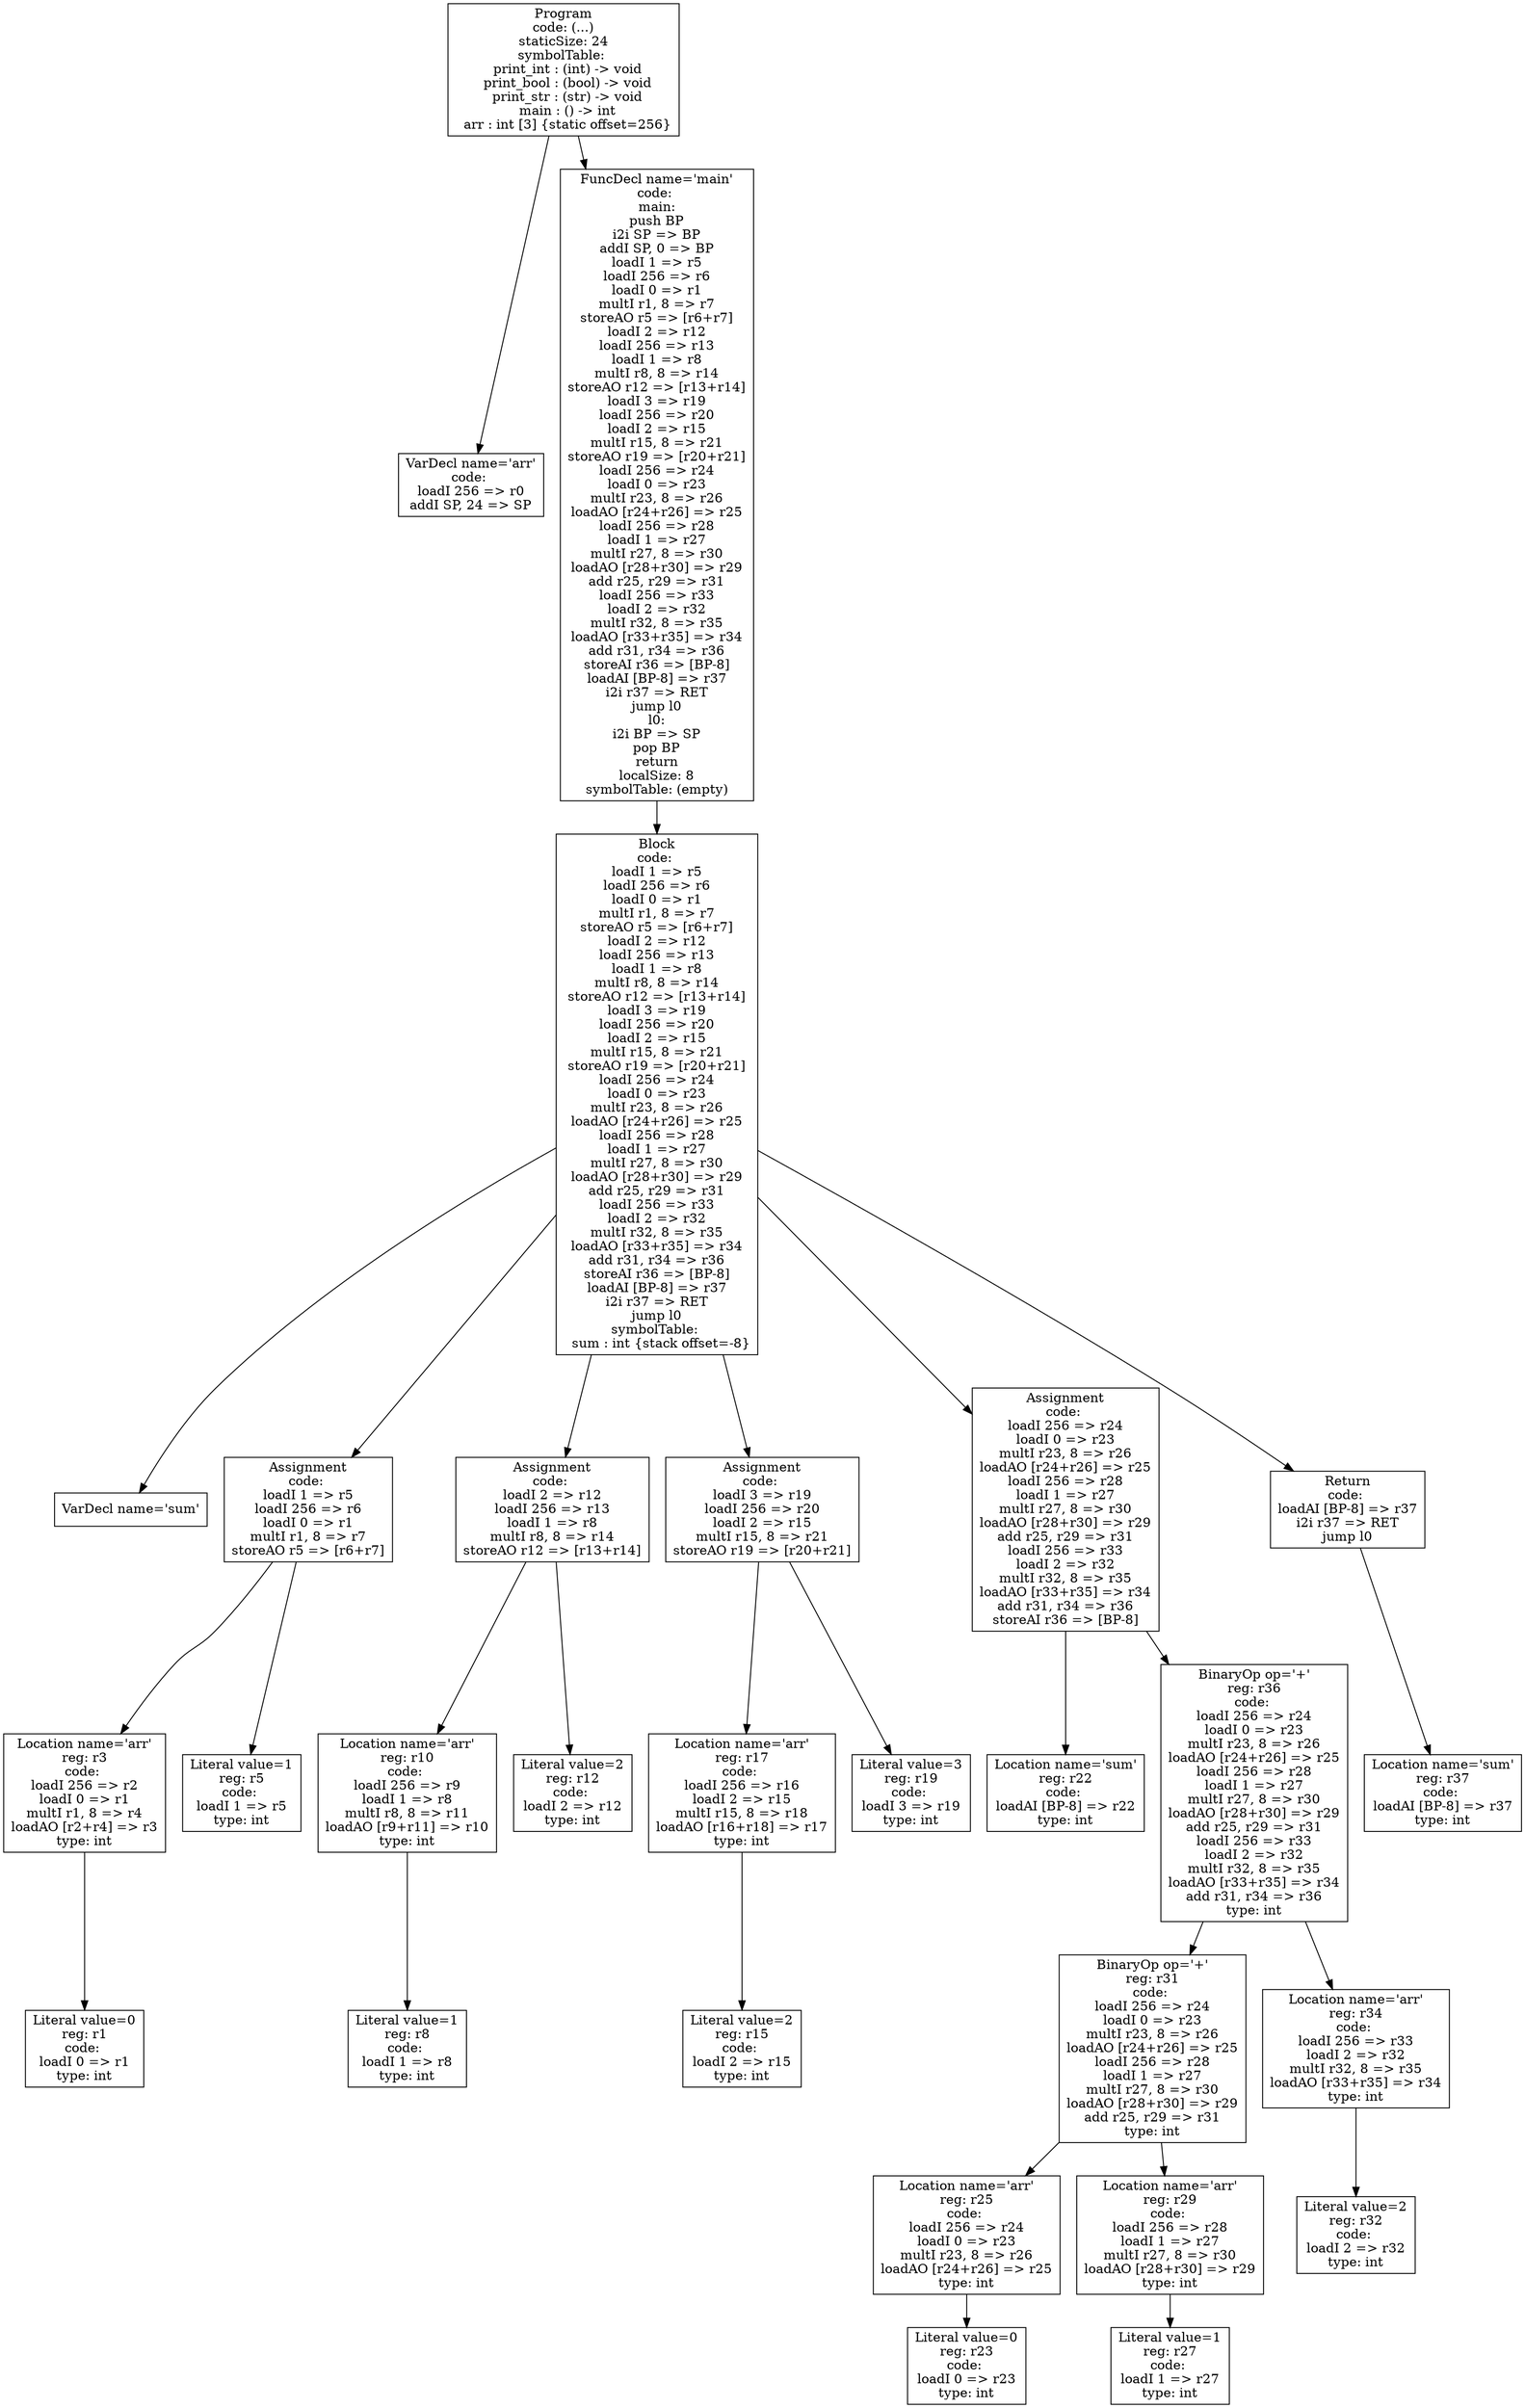 digraph AST {
1 [shape=box, label="VarDecl name='arr'\ncode: \nloadI 256 => r0\naddI SP, 24 => SP"];
4 [shape=box, label="VarDecl name='sum'"];
7 [shape=box, label="Literal value=0\nreg: r1\ncode: \nloadI 0 => r1\ntype: int"];
6 [shape=box, label="Location name='arr'\nreg: r3\ncode: \nloadI 256 => r2\nloadI 0 => r1\nmultI r1, 8 => r4\nloadAO [r2+r4] => r3\ntype: int"];
6 -> 7;
8 [shape=box, label="Literal value=1\nreg: r5\ncode: \nloadI 1 => r5\ntype: int"];
5 [shape=box, label="Assignment\ncode: \nloadI 1 => r5\nloadI 256 => r6\nloadI 0 => r1\nmultI r1, 8 => r7\nstoreAO r5 => [r6+r7]"];
5 -> 6;
5 -> 8;
11 [shape=box, label="Literal value=1\nreg: r8\ncode: \nloadI 1 => r8\ntype: int"];
10 [shape=box, label="Location name='arr'\nreg: r10\ncode: \nloadI 256 => r9\nloadI 1 => r8\nmultI r8, 8 => r11\nloadAO [r9+r11] => r10\ntype: int"];
10 -> 11;
12 [shape=box, label="Literal value=2\nreg: r12\ncode: \nloadI 2 => r12\ntype: int"];
9 [shape=box, label="Assignment\ncode: \nloadI 2 => r12\nloadI 256 => r13\nloadI 1 => r8\nmultI r8, 8 => r14\nstoreAO r12 => [r13+r14]"];
9 -> 10;
9 -> 12;
15 [shape=box, label="Literal value=2\nreg: r15\ncode: \nloadI 2 => r15\ntype: int"];
14 [shape=box, label="Location name='arr'\nreg: r17\ncode: \nloadI 256 => r16\nloadI 2 => r15\nmultI r15, 8 => r18\nloadAO [r16+r18] => r17\ntype: int"];
14 -> 15;
16 [shape=box, label="Literal value=3\nreg: r19\ncode: \nloadI 3 => r19\ntype: int"];
13 [shape=box, label="Assignment\ncode: \nloadI 3 => r19\nloadI 256 => r20\nloadI 2 => r15\nmultI r15, 8 => r21\nstoreAO r19 => [r20+r21]"];
13 -> 14;
13 -> 16;
18 [shape=box, label="Location name='sum'\nreg: r22\ncode: \nloadAI [BP-8] => r22\ntype: int"];
22 [shape=box, label="Literal value=0\nreg: r23\ncode: \nloadI 0 => r23\ntype: int"];
21 [shape=box, label="Location name='arr'\nreg: r25\ncode: \nloadI 256 => r24\nloadI 0 => r23\nmultI r23, 8 => r26\nloadAO [r24+r26] => r25\ntype: int"];
21 -> 22;
24 [shape=box, label="Literal value=1\nreg: r27\ncode: \nloadI 1 => r27\ntype: int"];
23 [shape=box, label="Location name='arr'\nreg: r29\ncode: \nloadI 256 => r28\nloadI 1 => r27\nmultI r27, 8 => r30\nloadAO [r28+r30] => r29\ntype: int"];
23 -> 24;
20 [shape=box, label="BinaryOp op='+'\nreg: r31\ncode: \nloadI 256 => r24\nloadI 0 => r23\nmultI r23, 8 => r26\nloadAO [r24+r26] => r25\nloadI 256 => r28\nloadI 1 => r27\nmultI r27, 8 => r30\nloadAO [r28+r30] => r29\nadd r25, r29 => r31\ntype: int"];
20 -> 21;
20 -> 23;
26 [shape=box, label="Literal value=2\nreg: r32\ncode: \nloadI 2 => r32\ntype: int"];
25 [shape=box, label="Location name='arr'\nreg: r34\ncode: \nloadI 256 => r33\nloadI 2 => r32\nmultI r32, 8 => r35\nloadAO [r33+r35] => r34\ntype: int"];
25 -> 26;
19 [shape=box, label="BinaryOp op='+'\nreg: r36\ncode: \nloadI 256 => r24\nloadI 0 => r23\nmultI r23, 8 => r26\nloadAO [r24+r26] => r25\nloadI 256 => r28\nloadI 1 => r27\nmultI r27, 8 => r30\nloadAO [r28+r30] => r29\nadd r25, r29 => r31\nloadI 256 => r33\nloadI 2 => r32\nmultI r32, 8 => r35\nloadAO [r33+r35] => r34\nadd r31, r34 => r36\ntype: int"];
19 -> 20;
19 -> 25;
17 [shape=box, label="Assignment\ncode: \nloadI 256 => r24\nloadI 0 => r23\nmultI r23, 8 => r26\nloadAO [r24+r26] => r25\nloadI 256 => r28\nloadI 1 => r27\nmultI r27, 8 => r30\nloadAO [r28+r30] => r29\nadd r25, r29 => r31\nloadI 256 => r33\nloadI 2 => r32\nmultI r32, 8 => r35\nloadAO [r33+r35] => r34\nadd r31, r34 => r36\nstoreAI r36 => [BP-8]"];
17 -> 18;
17 -> 19;
28 [shape=box, label="Location name='sum'\nreg: r37\ncode: \nloadAI [BP-8] => r37\ntype: int"];
27 [shape=box, label="Return\ncode: \nloadAI [BP-8] => r37\ni2i r37 => RET\njump l0"];
27 -> 28;
3 [shape=box, label="Block\ncode: \nloadI 1 => r5\nloadI 256 => r6\nloadI 0 => r1\nmultI r1, 8 => r7\nstoreAO r5 => [r6+r7]\nloadI 2 => r12\nloadI 256 => r13\nloadI 1 => r8\nmultI r8, 8 => r14\nstoreAO r12 => [r13+r14]\nloadI 3 => r19\nloadI 256 => r20\nloadI 2 => r15\nmultI r15, 8 => r21\nstoreAO r19 => [r20+r21]\nloadI 256 => r24\nloadI 0 => r23\nmultI r23, 8 => r26\nloadAO [r24+r26] => r25\nloadI 256 => r28\nloadI 1 => r27\nmultI r27, 8 => r30\nloadAO [r28+r30] => r29\nadd r25, r29 => r31\nloadI 256 => r33\nloadI 2 => r32\nmultI r32, 8 => r35\nloadAO [r33+r35] => r34\nadd r31, r34 => r36\nstoreAI r36 => [BP-8]\nloadAI [BP-8] => r37\ni2i r37 => RET\njump l0\nsymbolTable: \n  sum : int {stack offset=-8}"];
3 -> 4;
3 -> 5;
3 -> 9;
3 -> 13;
3 -> 17;
3 -> 27;
2 [shape=box, label="FuncDecl name='main'\ncode: \nmain:\npush BP\ni2i SP => BP\naddI SP, 0 => BP\nloadI 1 => r5\nloadI 256 => r6\nloadI 0 => r1\nmultI r1, 8 => r7\nstoreAO r5 => [r6+r7]\nloadI 2 => r12\nloadI 256 => r13\nloadI 1 => r8\nmultI r8, 8 => r14\nstoreAO r12 => [r13+r14]\nloadI 3 => r19\nloadI 256 => r20\nloadI 2 => r15\nmultI r15, 8 => r21\nstoreAO r19 => [r20+r21]\nloadI 256 => r24\nloadI 0 => r23\nmultI r23, 8 => r26\nloadAO [r24+r26] => r25\nloadI 256 => r28\nloadI 1 => r27\nmultI r27, 8 => r30\nloadAO [r28+r30] => r29\nadd r25, r29 => r31\nloadI 256 => r33\nloadI 2 => r32\nmultI r32, 8 => r35\nloadAO [r33+r35] => r34\nadd r31, r34 => r36\nstoreAI r36 => [BP-8]\nloadAI [BP-8] => r37\ni2i r37 => RET\njump l0\nl0:\ni2i BP => SP\npop BP\nreturn\nlocalSize: 8\nsymbolTable: (empty)"];
2 -> 3;
0 [shape=box, label="Program\ncode: (...)\nstaticSize: 24\nsymbolTable: \n  print_int : (int) -> void\n  print_bool : (bool) -> void\n  print_str : (str) -> void\n  main : () -> int\n  arr : int [3] {static offset=256}"];
0 -> 1;
0 -> 2;
}
